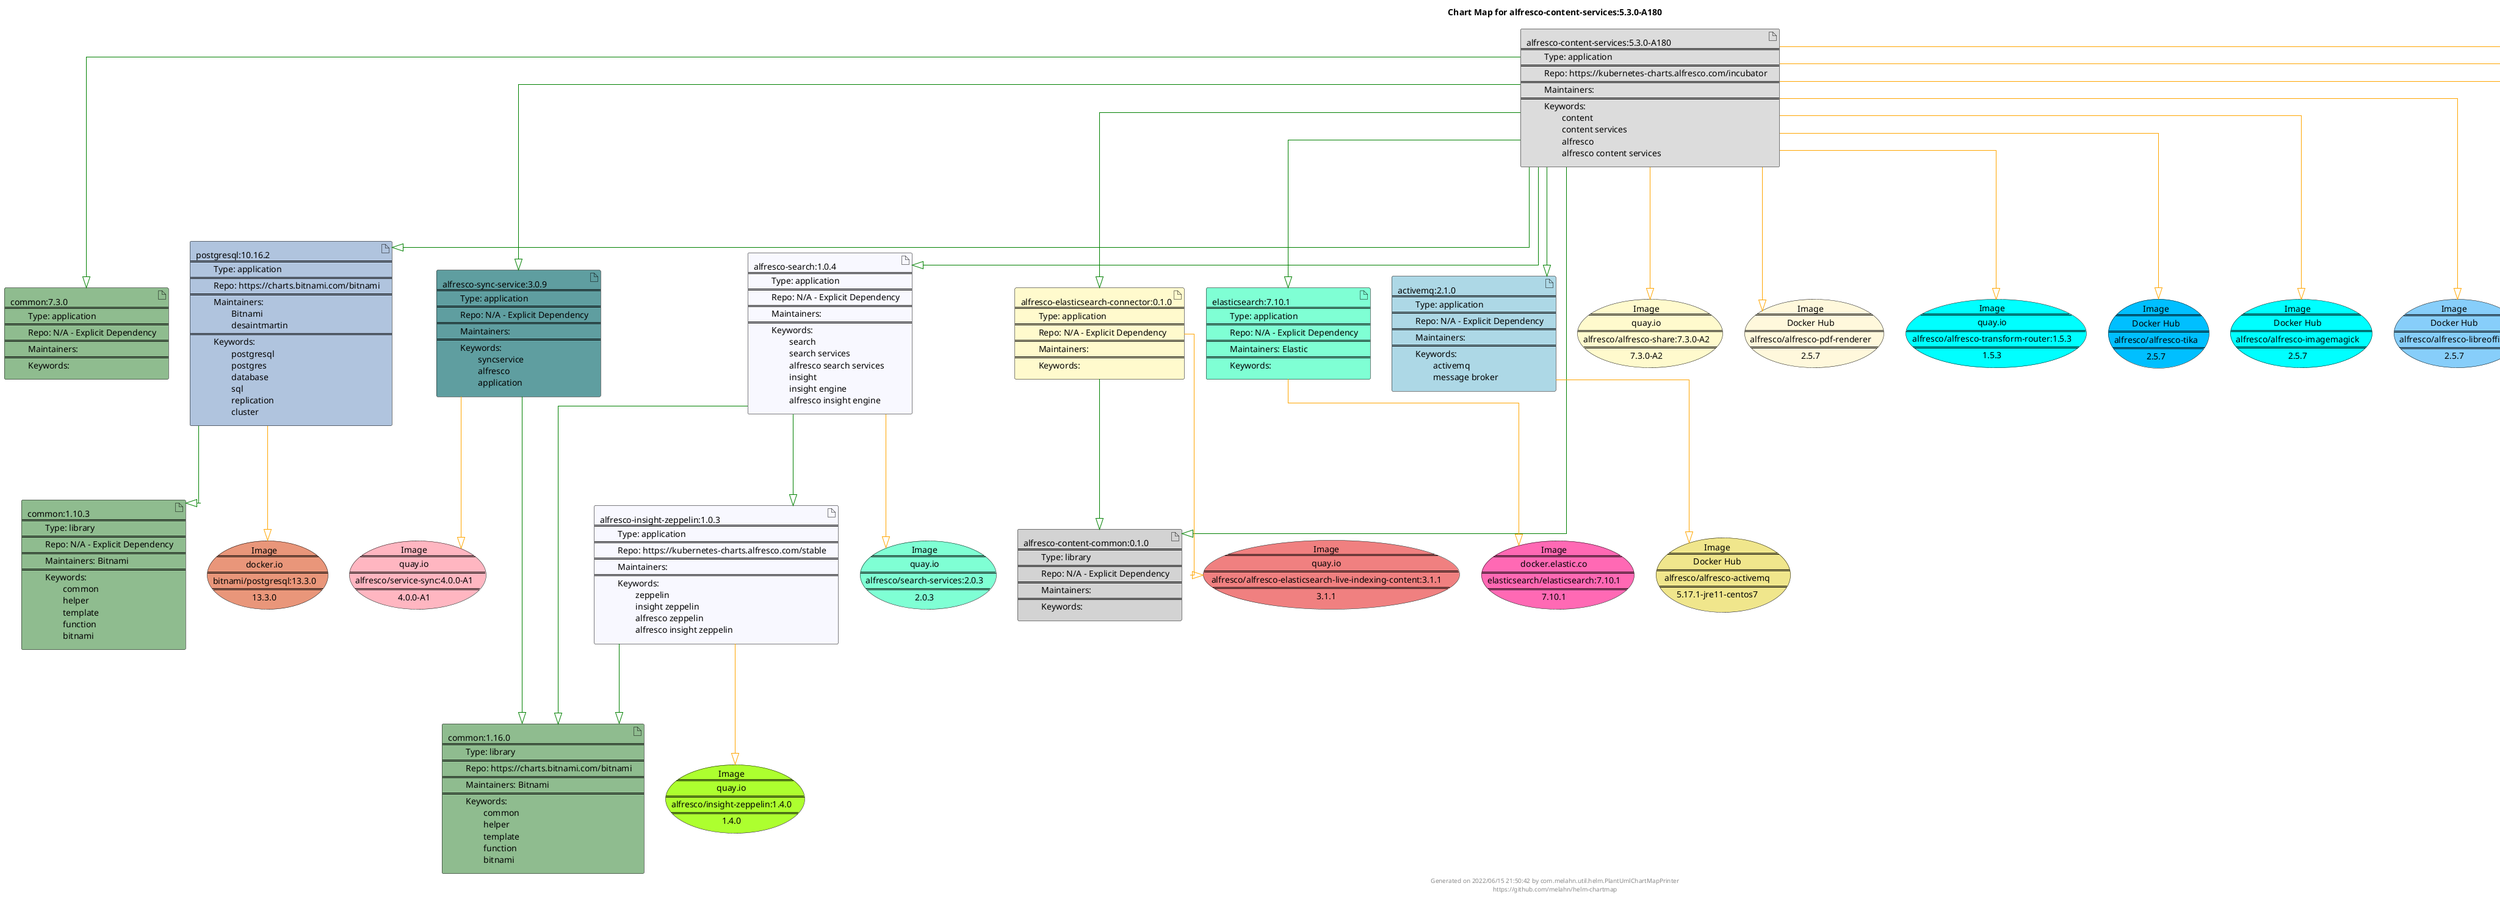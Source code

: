 @startuml
skinparam linetype ortho
skinparam backgroundColor white
skinparam usecaseBorderColor black
skinparam usecaseArrowColor LightSlateGray
skinparam artifactBorderColor black
skinparam artifactArrowColor LightSlateGray

title Chart Map for alfresco-content-services:5.3.0-A180

'There are 12 referenced Helm Charts
artifact "common:7.3.0\n====\n\tType: application\n====\n\tRepo: N/A - Explicit Dependency\n====\n\tMaintainers: \n====\n\tKeywords: " as common_7_3_0 #DarkSeaGreen
artifact "alfresco-content-common:0.1.0\n====\n\tType: library\n====\n\tRepo: N/A - Explicit Dependency\n====\n\tMaintainers: \n====\n\tKeywords: " as alfresco_content_common_0_1_0 #LightGrey
artifact "common:1.16.0\n====\n\tType: library\n====\n\tRepo: https://charts.bitnami.com/bitnami\n====\n\tMaintainers: Bitnami\n====\n\tKeywords: \n\t\tcommon\n\t\thelper\n\t\ttemplate\n\t\tfunction\n\t\tbitnami" as common_1_16_0 #DarkSeaGreen
artifact "alfresco-sync-service:3.0.9\n====\n\tType: application\n====\n\tRepo: N/A - Explicit Dependency\n====\n\tMaintainers: \n====\n\tKeywords: \n\t\tsyncservice\n\t\talfresco\n\t\tapplication" as alfresco_sync_service_3_0_9 #CadetBlue
artifact "common:1.10.3\n====\n\tType: library\n====\n\tRepo: N/A - Explicit Dependency\n====\n\tMaintainers: Bitnami\n====\n\tKeywords: \n\t\tcommon\n\t\thelper\n\t\ttemplate\n\t\tfunction\n\t\tbitnami" as common_1_10_3 #DarkSeaGreen
artifact "alfresco-insight-zeppelin:1.0.3\n====\n\tType: application\n====\n\tRepo: https://kubernetes-charts.alfresco.com/stable\n====\n\tMaintainers: \n====\n\tKeywords: \n\t\tzeppelin\n\t\tinsight zeppelin\n\t\talfresco zeppelin\n\t\talfresco insight zeppelin" as alfresco_insight_zeppelin_1_0_3 #GhostWhite
artifact "postgresql:10.16.2\n====\n\tType: application\n====\n\tRepo: https://charts.bitnami.com/bitnami\n====\n\tMaintainers: \n\t\tBitnami\n\t\tdesaintmartin\n====\n\tKeywords: \n\t\tpostgresql\n\t\tpostgres\n\t\tdatabase\n\t\tsql\n\t\treplication\n\t\tcluster" as postgresql_10_16_2 #LightSteelBlue
artifact "alfresco-search:1.0.4\n====\n\tType: application\n====\n\tRepo: N/A - Explicit Dependency\n====\n\tMaintainers: \n====\n\tKeywords: \n\t\tsearch\n\t\tsearch services\n\t\talfresco search services\n\t\tinsight\n\t\tinsight engine\n\t\talfresco insight engine" as alfresco_search_1_0_4 #GhostWhite
artifact "alfresco-content-services:5.3.0-A180\n====\n\tType: application\n====\n\tRepo: https://kubernetes-charts.alfresco.com/incubator\n====\n\tMaintainers: \n====\n\tKeywords: \n\t\tcontent\n\t\tcontent services\n\t\talfresco\n\t\talfresco content services" as alfresco_content_services_5_3_0_A180 #Gainsboro
artifact "elasticsearch:7.10.1\n====\n\tType: application\n====\n\tRepo: N/A - Explicit Dependency\n====\n\tMaintainers: Elastic\n====\n\tKeywords: " as elasticsearch_7_10_1 #Aquamarine
artifact "activemq:2.1.0\n====\n\tType: application\n====\n\tRepo: N/A - Explicit Dependency\n====\n\tMaintainers: \n====\n\tKeywords: \n\t\tactivemq\n\t\tmessage broker" as activemq_2_1_0 #LightBlue
artifact "alfresco-elasticsearch-connector:0.1.0\n====\n\tType: application\n====\n\tRepo: N/A - Explicit Dependency\n====\n\tMaintainers: \n====\n\tKeywords: " as alfresco_elasticsearch_connector_0_1_0 #LemonChiffon

'There are 16 referenced Docker Images
usecase "Image\n====\ndocker.elastic.co\n====\nelasticsearch/elasticsearch:7.10.1\n====\n7.10.1" as docker_elastic_co_elasticsearch_elasticsearch_7_10_1 #HotPink
usecase "Image\n====\nquay.io\n====\nalfresco/alfresco-share:7.3.0-A2\n====\n7.3.0-A2" as quay_io_alfresco_alfresco_share_7_3_0_A2 #LemonChiffon
usecase "Image\n====\nquay.io\n====\nalfresco/alfresco-elasticsearch-live-indexing-content:3.1.1\n====\n3.1.1" as quay_io_alfresco_alfresco_elasticsearch_live_indexing_content_3_1_1 #LightCoral
usecase "Image\n====\nDocker Hub\n====\nalfresco/alfresco-pdf-renderer\n====\n2.5.7" as alfresco_alfresco_pdf_renderer_2_5_7 #Cornsilk
usecase "Image\n====\nquay.io\n====\nalfresco/alfresco-transform-router:1.5.3\n====\n1.5.3" as quay_io_alfresco_alfresco_transform_router_1_5_3 #Aqua
usecase "Image\n====\nDocker Hub\n====\nalfresco/alfresco-tika\n====\n2.5.7" as alfresco_alfresco_tika_2_5_7 #DeepSkyBlue
usecase "Image\n====\ndocker.io\n====\nbitnami/postgresql:13.3.0\n====\n13.3.0" as docker_io_bitnami_postgresql_13_3_0 #DarkSalmon
usecase "Image\n====\nDocker Hub\n====\nalfresco/alfresco-imagemagick\n====\n2.5.7" as alfresco_alfresco_imagemagick_2_5_7 #Aqua
usecase "Image\n====\nDocker Hub\n====\nalfresco/alfresco-libreoffice\n====\n2.5.7" as alfresco_alfresco_libreoffice_2_5_7 #LightSkyBlue
usecase "Image\n====\nquay.io\n====\nalfresco/insight-zeppelin:1.4.0\n====\n1.4.0" as quay_io_alfresco_insight_zeppelin_1_4_0 #GreenYellow
usecase "Image\n====\nDocker Hub\n====\nalfresco/alfresco-transform-misc\n====\n2.5.7" as alfresco_alfresco_transform_misc_2_5_7 #LightSkyBlue
usecase "Image\n====\nquay.io\n====\nalfresco/alfresco-content-repository:7.3.0-A2\n====\n7.3.0-A2" as quay_io_alfresco_alfresco_content_repository_7_3_0_A2 #GoldenRod
usecase "Image\n====\nquay.io\n====\nalfresco/alfresco-shared-file-store:1.5.3\n====\n1.5.3" as quay_io_alfresco_alfresco_shared_file_store_1_5_3 #Lavender
usecase "Image\n====\nDocker Hub\n====\nalfresco/alfresco-activemq\n====\n5.17.1-jre11-centos7" as alfresco_alfresco_activemq_5_17_1_jre11_centos7 #Khaki
usecase "Image\n====\nquay.io\n====\nalfresco/service-sync:4.0.0-A1\n====\n4.0.0-A1" as quay_io_alfresco_service_sync_4_0_0_A1 #LightPink
usecase "Image\n====\nquay.io\n====\nalfresco/search-services:2.0.3\n====\n2.0.3" as quay_io_alfresco_search_services_2_0_3 #Aquamarine

'Chart Dependencies
alfresco_content_services_5_3_0_A180--[#green]-|>alfresco_elasticsearch_connector_0_1_0
alfresco_elasticsearch_connector_0_1_0--[#green]-|>alfresco_content_common_0_1_0
alfresco_content_services_5_3_0_A180--[#green]-|>activemq_2_1_0
alfresco_content_services_5_3_0_A180--[#green]-|>elasticsearch_7_10_1
alfresco_content_services_5_3_0_A180--[#green]-|>common_7_3_0
alfresco_content_services_5_3_0_A180--[#green]-|>alfresco_sync_service_3_0_9
alfresco_sync_service_3_0_9--[#green]-|>common_1_16_0
alfresco_content_services_5_3_0_A180--[#green]-|>alfresco_search_1_0_4
alfresco_search_1_0_4--[#green]-|>common_1_16_0
alfresco_search_1_0_4--[#green]-|>alfresco_insight_zeppelin_1_0_3
alfresco_insight_zeppelin_1_0_3--[#green]-|>common_1_16_0
alfresco_content_services_5_3_0_A180--[#green]-|>alfresco_content_common_0_1_0
alfresco_content_services_5_3_0_A180--[#green]-|>postgresql_10_16_2
postgresql_10_16_2--[#green]-|>common_1_10_3
alfresco_sync_service_3_0_9--[#orange]-|>quay_io_alfresco_service_sync_4_0_0_A1
alfresco_insight_zeppelin_1_0_3--[#orange]-|>quay_io_alfresco_insight_zeppelin_1_4_0
postgresql_10_16_2--[#orange]-|>docker_io_bitnami_postgresql_13_3_0
alfresco_search_1_0_4--[#orange]-|>quay_io_alfresco_search_services_2_0_3
alfresco_content_services_5_3_0_A180--[#orange]-|>quay_io_alfresco_alfresco_share_7_3_0_A2
alfresco_content_services_5_3_0_A180--[#orange]-|>alfresco_alfresco_imagemagick_2_5_7
alfresco_content_services_5_3_0_A180--[#orange]-|>alfresco_alfresco_tika_2_5_7
alfresco_content_services_5_3_0_A180--[#orange]-|>alfresco_alfresco_libreoffice_2_5_7
alfresco_content_services_5_3_0_A180--[#orange]-|>alfresco_alfresco_pdf_renderer_2_5_7
alfresco_content_services_5_3_0_A180--[#orange]-|>quay_io_alfresco_alfresco_transform_router_1_5_3
alfresco_content_services_5_3_0_A180--[#orange]-|>quay_io_alfresco_alfresco_shared_file_store_1_5_3
alfresco_content_services_5_3_0_A180--[#orange]-|>quay_io_alfresco_alfresco_content_repository_7_3_0_A2
alfresco_content_services_5_3_0_A180--[#orange]-|>alfresco_alfresco_transform_misc_2_5_7
elasticsearch_7_10_1--[#orange]-|>docker_elastic_co_elasticsearch_elasticsearch_7_10_1
activemq_2_1_0--[#orange]-|>alfresco_alfresco_activemq_5_17_1_jre11_centos7
alfresco_elasticsearch_connector_0_1_0--[#orange]-|>quay_io_alfresco_alfresco_elasticsearch_live_indexing_content_3_1_1

center footer Generated on 2022/06/15 21:50:42 by com.melahn.util.helm.PlantUmlChartMapPrinter\nhttps://github.com/melahn/helm-chartmap
@enduml
